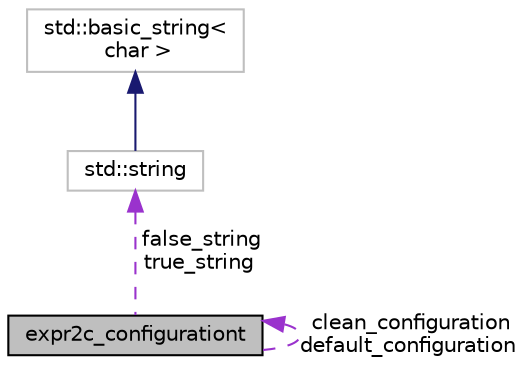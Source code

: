 digraph "expr2c_configurationt"
{
 // LATEX_PDF_SIZE
  bgcolor="transparent";
  edge [fontname="Helvetica",fontsize="10",labelfontname="Helvetica",labelfontsize="10"];
  node [fontname="Helvetica",fontsize="10",shape=record];
  Node1 [label="expr2c_configurationt",height=0.2,width=0.4,color="black", fillcolor="grey75", style="filled", fontcolor="black",tooltip="Used for configuring the behaviour of expr2c and type2c."];
  Node1 -> Node1 [dir="back",color="darkorchid3",fontsize="10",style="dashed",label=" clean_configuration\ndefault_configuration" ,fontname="Helvetica"];
  Node2 -> Node1 [dir="back",color="darkorchid3",fontsize="10",style="dashed",label=" false_string\ntrue_string" ,fontname="Helvetica"];
  Node2 [label="std::string",height=0.2,width=0.4,color="grey75",tooltip="STL class."];
  Node3 -> Node2 [dir="back",color="midnightblue",fontsize="10",style="solid",fontname="Helvetica"];
  Node3 [label="std::basic_string\<\l char \>",height=0.2,width=0.4,color="grey75",tooltip="STL class."];
}
